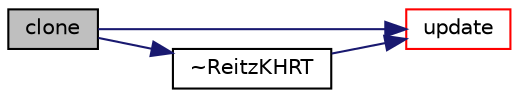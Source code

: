 digraph "clone"
{
  bgcolor="transparent";
  edge [fontname="Helvetica",fontsize="10",labelfontname="Helvetica",labelfontsize="10"];
  node [fontname="Helvetica",fontsize="10",shape=record];
  rankdir="LR";
  Node1 [label="clone",height=0.2,width=0.4,color="black", fillcolor="grey75", style="filled", fontcolor="black"];
  Node1 -> Node2 [color="midnightblue",fontsize="10",style="solid",fontname="Helvetica"];
  Node2 [label="update",height=0.2,width=0.4,color="red",URL="$a02209.html#af86a08f997bc779309ec7d00e914e292",tooltip="Update the parcel diameter. "];
  Node1 -> Node3 [color="midnightblue",fontsize="10",style="solid",fontname="Helvetica"];
  Node3 [label="~ReitzKHRT",height=0.2,width=0.4,color="black",URL="$a02209.html#a19d4c245e60c4e2ff8ce1aed376e56cf",tooltip="Destructor. "];
  Node3 -> Node2 [color="midnightblue",fontsize="10",style="solid",fontname="Helvetica"];
}

